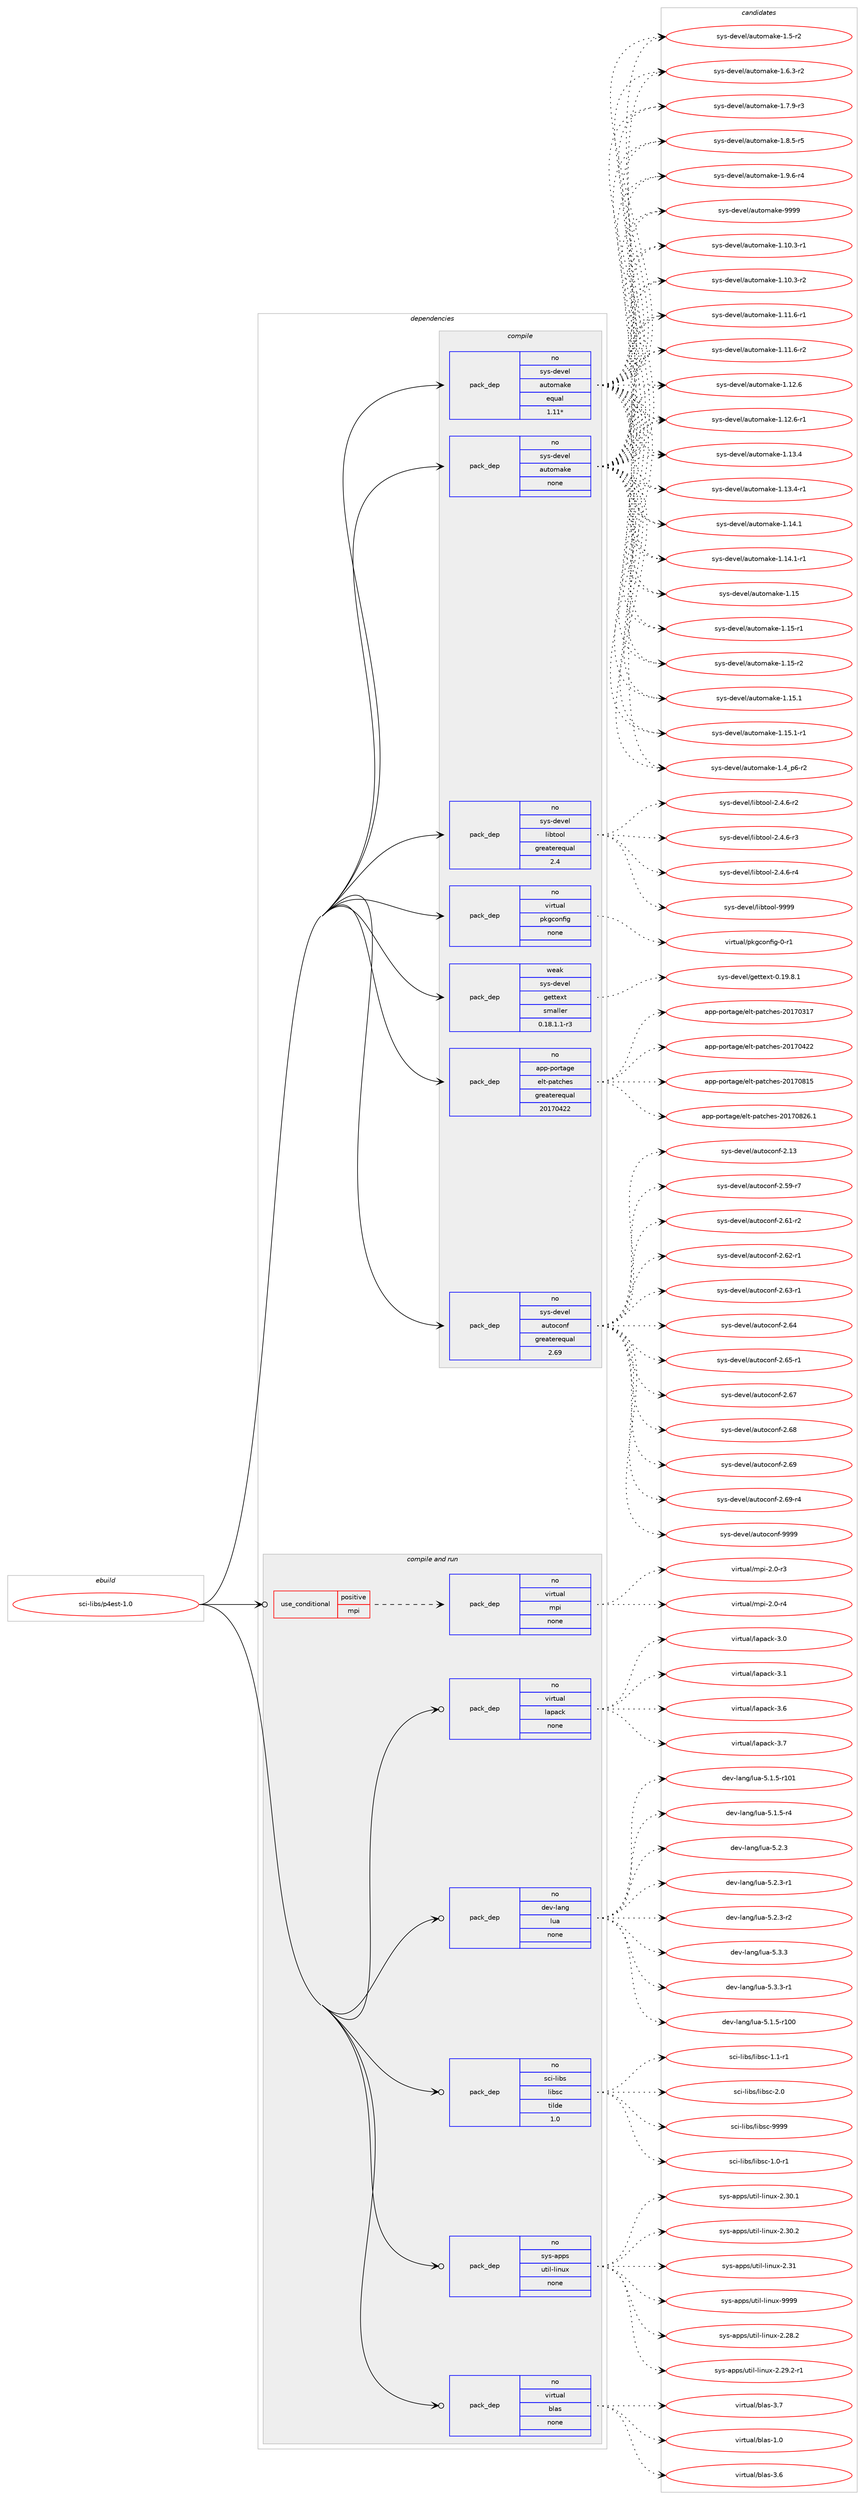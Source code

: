 digraph prolog {

# *************
# Graph options
# *************

newrank=true;
concentrate=true;
compound=true;
graph [rankdir=LR,fontname=Helvetica,fontsize=10,ranksep=1.5];#, ranksep=2.5, nodesep=0.2];
edge  [arrowhead=vee];
node  [fontname=Helvetica,fontsize=10];

# **********
# The ebuild
# **********

subgraph cluster_leftcol {
color=gray;
rank=same;
label=<<i>ebuild</i>>;
id [label="sci-libs/p4est-1.0", color=red, width=4, href="../sci-libs/p4est-1.0.svg"];
}

# ****************
# The dependencies
# ****************

subgraph cluster_midcol {
color=gray;
label=<<i>dependencies</i>>;
subgraph cluster_compile {
fillcolor="#eeeeee";
style=filled;
label=<<i>compile</i>>;
subgraph pack334248 {
dependency453054 [label=<<TABLE BORDER="0" CELLBORDER="1" CELLSPACING="0" CELLPADDING="4" WIDTH="220"><TR><TD ROWSPAN="6" CELLPADDING="30">pack_dep</TD></TR><TR><TD WIDTH="110">no</TD></TR><TR><TD>app-portage</TD></TR><TR><TD>elt-patches</TD></TR><TR><TD>greaterequal</TD></TR><TR><TD>20170422</TD></TR></TABLE>>, shape=none, color=blue];
}
id:e -> dependency453054:w [weight=20,style="solid",arrowhead="vee"];
subgraph pack334249 {
dependency453055 [label=<<TABLE BORDER="0" CELLBORDER="1" CELLSPACING="0" CELLPADDING="4" WIDTH="220"><TR><TD ROWSPAN="6" CELLPADDING="30">pack_dep</TD></TR><TR><TD WIDTH="110">no</TD></TR><TR><TD>sys-devel</TD></TR><TR><TD>autoconf</TD></TR><TR><TD>greaterequal</TD></TR><TR><TD>2.69</TD></TR></TABLE>>, shape=none, color=blue];
}
id:e -> dependency453055:w [weight=20,style="solid",arrowhead="vee"];
subgraph pack334250 {
dependency453056 [label=<<TABLE BORDER="0" CELLBORDER="1" CELLSPACING="0" CELLPADDING="4" WIDTH="220"><TR><TD ROWSPAN="6" CELLPADDING="30">pack_dep</TD></TR><TR><TD WIDTH="110">no</TD></TR><TR><TD>sys-devel</TD></TR><TR><TD>automake</TD></TR><TR><TD>equal</TD></TR><TR><TD>1.11*</TD></TR></TABLE>>, shape=none, color=blue];
}
id:e -> dependency453056:w [weight=20,style="solid",arrowhead="vee"];
subgraph pack334251 {
dependency453057 [label=<<TABLE BORDER="0" CELLBORDER="1" CELLSPACING="0" CELLPADDING="4" WIDTH="220"><TR><TD ROWSPAN="6" CELLPADDING="30">pack_dep</TD></TR><TR><TD WIDTH="110">no</TD></TR><TR><TD>sys-devel</TD></TR><TR><TD>automake</TD></TR><TR><TD>none</TD></TR><TR><TD></TD></TR></TABLE>>, shape=none, color=blue];
}
id:e -> dependency453057:w [weight=20,style="solid",arrowhead="vee"];
subgraph pack334252 {
dependency453058 [label=<<TABLE BORDER="0" CELLBORDER="1" CELLSPACING="0" CELLPADDING="4" WIDTH="220"><TR><TD ROWSPAN="6" CELLPADDING="30">pack_dep</TD></TR><TR><TD WIDTH="110">no</TD></TR><TR><TD>sys-devel</TD></TR><TR><TD>libtool</TD></TR><TR><TD>greaterequal</TD></TR><TR><TD>2.4</TD></TR></TABLE>>, shape=none, color=blue];
}
id:e -> dependency453058:w [weight=20,style="solid",arrowhead="vee"];
subgraph pack334253 {
dependency453059 [label=<<TABLE BORDER="0" CELLBORDER="1" CELLSPACING="0" CELLPADDING="4" WIDTH="220"><TR><TD ROWSPAN="6" CELLPADDING="30">pack_dep</TD></TR><TR><TD WIDTH="110">no</TD></TR><TR><TD>virtual</TD></TR><TR><TD>pkgconfig</TD></TR><TR><TD>none</TD></TR><TR><TD></TD></TR></TABLE>>, shape=none, color=blue];
}
id:e -> dependency453059:w [weight=20,style="solid",arrowhead="vee"];
subgraph pack334254 {
dependency453060 [label=<<TABLE BORDER="0" CELLBORDER="1" CELLSPACING="0" CELLPADDING="4" WIDTH="220"><TR><TD ROWSPAN="6" CELLPADDING="30">pack_dep</TD></TR><TR><TD WIDTH="110">weak</TD></TR><TR><TD>sys-devel</TD></TR><TR><TD>gettext</TD></TR><TR><TD>smaller</TD></TR><TR><TD>0.18.1.1-r3</TD></TR></TABLE>>, shape=none, color=blue];
}
id:e -> dependency453060:w [weight=20,style="solid",arrowhead="vee"];
}
subgraph cluster_compileandrun {
fillcolor="#eeeeee";
style=filled;
label=<<i>compile and run</i>>;
subgraph cond110885 {
dependency453061 [label=<<TABLE BORDER="0" CELLBORDER="1" CELLSPACING="0" CELLPADDING="4"><TR><TD ROWSPAN="3" CELLPADDING="10">use_conditional</TD></TR><TR><TD>positive</TD></TR><TR><TD>mpi</TD></TR></TABLE>>, shape=none, color=red];
subgraph pack334255 {
dependency453062 [label=<<TABLE BORDER="0" CELLBORDER="1" CELLSPACING="0" CELLPADDING="4" WIDTH="220"><TR><TD ROWSPAN="6" CELLPADDING="30">pack_dep</TD></TR><TR><TD WIDTH="110">no</TD></TR><TR><TD>virtual</TD></TR><TR><TD>mpi</TD></TR><TR><TD>none</TD></TR><TR><TD></TD></TR></TABLE>>, shape=none, color=blue];
}
dependency453061:e -> dependency453062:w [weight=20,style="dashed",arrowhead="vee"];
}
id:e -> dependency453061:w [weight=20,style="solid",arrowhead="odotvee"];
subgraph pack334256 {
dependency453063 [label=<<TABLE BORDER="0" CELLBORDER="1" CELLSPACING="0" CELLPADDING="4" WIDTH="220"><TR><TD ROWSPAN="6" CELLPADDING="30">pack_dep</TD></TR><TR><TD WIDTH="110">no</TD></TR><TR><TD>dev-lang</TD></TR><TR><TD>lua</TD></TR><TR><TD>none</TD></TR><TR><TD></TD></TR></TABLE>>, shape=none, color=blue];
}
id:e -> dependency453063:w [weight=20,style="solid",arrowhead="odotvee"];
subgraph pack334257 {
dependency453064 [label=<<TABLE BORDER="0" CELLBORDER="1" CELLSPACING="0" CELLPADDING="4" WIDTH="220"><TR><TD ROWSPAN="6" CELLPADDING="30">pack_dep</TD></TR><TR><TD WIDTH="110">no</TD></TR><TR><TD>sci-libs</TD></TR><TR><TD>libsc</TD></TR><TR><TD>tilde</TD></TR><TR><TD>1.0</TD></TR></TABLE>>, shape=none, color=blue];
}
id:e -> dependency453064:w [weight=20,style="solid",arrowhead="odotvee"];
subgraph pack334258 {
dependency453065 [label=<<TABLE BORDER="0" CELLBORDER="1" CELLSPACING="0" CELLPADDING="4" WIDTH="220"><TR><TD ROWSPAN="6" CELLPADDING="30">pack_dep</TD></TR><TR><TD WIDTH="110">no</TD></TR><TR><TD>sys-apps</TD></TR><TR><TD>util-linux</TD></TR><TR><TD>none</TD></TR><TR><TD></TD></TR></TABLE>>, shape=none, color=blue];
}
id:e -> dependency453065:w [weight=20,style="solid",arrowhead="odotvee"];
subgraph pack334259 {
dependency453066 [label=<<TABLE BORDER="0" CELLBORDER="1" CELLSPACING="0" CELLPADDING="4" WIDTH="220"><TR><TD ROWSPAN="6" CELLPADDING="30">pack_dep</TD></TR><TR><TD WIDTH="110">no</TD></TR><TR><TD>virtual</TD></TR><TR><TD>blas</TD></TR><TR><TD>none</TD></TR><TR><TD></TD></TR></TABLE>>, shape=none, color=blue];
}
id:e -> dependency453066:w [weight=20,style="solid",arrowhead="odotvee"];
subgraph pack334260 {
dependency453067 [label=<<TABLE BORDER="0" CELLBORDER="1" CELLSPACING="0" CELLPADDING="4" WIDTH="220"><TR><TD ROWSPAN="6" CELLPADDING="30">pack_dep</TD></TR><TR><TD WIDTH="110">no</TD></TR><TR><TD>virtual</TD></TR><TR><TD>lapack</TD></TR><TR><TD>none</TD></TR><TR><TD></TD></TR></TABLE>>, shape=none, color=blue];
}
id:e -> dependency453067:w [weight=20,style="solid",arrowhead="odotvee"];
}
subgraph cluster_run {
fillcolor="#eeeeee";
style=filled;
label=<<i>run</i>>;
}
}

# **************
# The candidates
# **************

subgraph cluster_choices {
rank=same;
color=gray;
label=<<i>candidates</i>>;

subgraph choice334248 {
color=black;
nodesep=1;
choice97112112451121111141169710310147101108116451129711699104101115455048495548514955 [label="app-portage/elt-patches-20170317", color=red, width=4,href="../app-portage/elt-patches-20170317.svg"];
choice97112112451121111141169710310147101108116451129711699104101115455048495548525050 [label="app-portage/elt-patches-20170422", color=red, width=4,href="../app-portage/elt-patches-20170422.svg"];
choice97112112451121111141169710310147101108116451129711699104101115455048495548564953 [label="app-portage/elt-patches-20170815", color=red, width=4,href="../app-portage/elt-patches-20170815.svg"];
choice971121124511211111411697103101471011081164511297116991041011154550484955485650544649 [label="app-portage/elt-patches-20170826.1", color=red, width=4,href="../app-portage/elt-patches-20170826.1.svg"];
dependency453054:e -> choice97112112451121111141169710310147101108116451129711699104101115455048495548514955:w [style=dotted,weight="100"];
dependency453054:e -> choice97112112451121111141169710310147101108116451129711699104101115455048495548525050:w [style=dotted,weight="100"];
dependency453054:e -> choice97112112451121111141169710310147101108116451129711699104101115455048495548564953:w [style=dotted,weight="100"];
dependency453054:e -> choice971121124511211111411697103101471011081164511297116991041011154550484955485650544649:w [style=dotted,weight="100"];
}
subgraph choice334249 {
color=black;
nodesep=1;
choice115121115451001011181011084797117116111991111101024550464951 [label="sys-devel/autoconf-2.13", color=red, width=4,href="../sys-devel/autoconf-2.13.svg"];
choice1151211154510010111810110847971171161119911111010245504653574511455 [label="sys-devel/autoconf-2.59-r7", color=red, width=4,href="../sys-devel/autoconf-2.59-r7.svg"];
choice1151211154510010111810110847971171161119911111010245504654494511450 [label="sys-devel/autoconf-2.61-r2", color=red, width=4,href="../sys-devel/autoconf-2.61-r2.svg"];
choice1151211154510010111810110847971171161119911111010245504654504511449 [label="sys-devel/autoconf-2.62-r1", color=red, width=4,href="../sys-devel/autoconf-2.62-r1.svg"];
choice1151211154510010111810110847971171161119911111010245504654514511449 [label="sys-devel/autoconf-2.63-r1", color=red, width=4,href="../sys-devel/autoconf-2.63-r1.svg"];
choice115121115451001011181011084797117116111991111101024550465452 [label="sys-devel/autoconf-2.64", color=red, width=4,href="../sys-devel/autoconf-2.64.svg"];
choice1151211154510010111810110847971171161119911111010245504654534511449 [label="sys-devel/autoconf-2.65-r1", color=red, width=4,href="../sys-devel/autoconf-2.65-r1.svg"];
choice115121115451001011181011084797117116111991111101024550465455 [label="sys-devel/autoconf-2.67", color=red, width=4,href="../sys-devel/autoconf-2.67.svg"];
choice115121115451001011181011084797117116111991111101024550465456 [label="sys-devel/autoconf-2.68", color=red, width=4,href="../sys-devel/autoconf-2.68.svg"];
choice115121115451001011181011084797117116111991111101024550465457 [label="sys-devel/autoconf-2.69", color=red, width=4,href="../sys-devel/autoconf-2.69.svg"];
choice1151211154510010111810110847971171161119911111010245504654574511452 [label="sys-devel/autoconf-2.69-r4", color=red, width=4,href="../sys-devel/autoconf-2.69-r4.svg"];
choice115121115451001011181011084797117116111991111101024557575757 [label="sys-devel/autoconf-9999", color=red, width=4,href="../sys-devel/autoconf-9999.svg"];
dependency453055:e -> choice115121115451001011181011084797117116111991111101024550464951:w [style=dotted,weight="100"];
dependency453055:e -> choice1151211154510010111810110847971171161119911111010245504653574511455:w [style=dotted,weight="100"];
dependency453055:e -> choice1151211154510010111810110847971171161119911111010245504654494511450:w [style=dotted,weight="100"];
dependency453055:e -> choice1151211154510010111810110847971171161119911111010245504654504511449:w [style=dotted,weight="100"];
dependency453055:e -> choice1151211154510010111810110847971171161119911111010245504654514511449:w [style=dotted,weight="100"];
dependency453055:e -> choice115121115451001011181011084797117116111991111101024550465452:w [style=dotted,weight="100"];
dependency453055:e -> choice1151211154510010111810110847971171161119911111010245504654534511449:w [style=dotted,weight="100"];
dependency453055:e -> choice115121115451001011181011084797117116111991111101024550465455:w [style=dotted,weight="100"];
dependency453055:e -> choice115121115451001011181011084797117116111991111101024550465456:w [style=dotted,weight="100"];
dependency453055:e -> choice115121115451001011181011084797117116111991111101024550465457:w [style=dotted,weight="100"];
dependency453055:e -> choice1151211154510010111810110847971171161119911111010245504654574511452:w [style=dotted,weight="100"];
dependency453055:e -> choice115121115451001011181011084797117116111991111101024557575757:w [style=dotted,weight="100"];
}
subgraph choice334250 {
color=black;
nodesep=1;
choice11512111545100101118101108479711711611110997107101454946494846514511449 [label="sys-devel/automake-1.10.3-r1", color=red, width=4,href="../sys-devel/automake-1.10.3-r1.svg"];
choice11512111545100101118101108479711711611110997107101454946494846514511450 [label="sys-devel/automake-1.10.3-r2", color=red, width=4,href="../sys-devel/automake-1.10.3-r2.svg"];
choice11512111545100101118101108479711711611110997107101454946494946544511449 [label="sys-devel/automake-1.11.6-r1", color=red, width=4,href="../sys-devel/automake-1.11.6-r1.svg"];
choice11512111545100101118101108479711711611110997107101454946494946544511450 [label="sys-devel/automake-1.11.6-r2", color=red, width=4,href="../sys-devel/automake-1.11.6-r2.svg"];
choice1151211154510010111810110847971171161111099710710145494649504654 [label="sys-devel/automake-1.12.6", color=red, width=4,href="../sys-devel/automake-1.12.6.svg"];
choice11512111545100101118101108479711711611110997107101454946495046544511449 [label="sys-devel/automake-1.12.6-r1", color=red, width=4,href="../sys-devel/automake-1.12.6-r1.svg"];
choice1151211154510010111810110847971171161111099710710145494649514652 [label="sys-devel/automake-1.13.4", color=red, width=4,href="../sys-devel/automake-1.13.4.svg"];
choice11512111545100101118101108479711711611110997107101454946495146524511449 [label="sys-devel/automake-1.13.4-r1", color=red, width=4,href="../sys-devel/automake-1.13.4-r1.svg"];
choice1151211154510010111810110847971171161111099710710145494649524649 [label="sys-devel/automake-1.14.1", color=red, width=4,href="../sys-devel/automake-1.14.1.svg"];
choice11512111545100101118101108479711711611110997107101454946495246494511449 [label="sys-devel/automake-1.14.1-r1", color=red, width=4,href="../sys-devel/automake-1.14.1-r1.svg"];
choice115121115451001011181011084797117116111109971071014549464953 [label="sys-devel/automake-1.15", color=red, width=4,href="../sys-devel/automake-1.15.svg"];
choice1151211154510010111810110847971171161111099710710145494649534511449 [label="sys-devel/automake-1.15-r1", color=red, width=4,href="../sys-devel/automake-1.15-r1.svg"];
choice1151211154510010111810110847971171161111099710710145494649534511450 [label="sys-devel/automake-1.15-r2", color=red, width=4,href="../sys-devel/automake-1.15-r2.svg"];
choice1151211154510010111810110847971171161111099710710145494649534649 [label="sys-devel/automake-1.15.1", color=red, width=4,href="../sys-devel/automake-1.15.1.svg"];
choice11512111545100101118101108479711711611110997107101454946495346494511449 [label="sys-devel/automake-1.15.1-r1", color=red, width=4,href="../sys-devel/automake-1.15.1-r1.svg"];
choice115121115451001011181011084797117116111109971071014549465295112544511450 [label="sys-devel/automake-1.4_p6-r2", color=red, width=4,href="../sys-devel/automake-1.4_p6-r2.svg"];
choice11512111545100101118101108479711711611110997107101454946534511450 [label="sys-devel/automake-1.5-r2", color=red, width=4,href="../sys-devel/automake-1.5-r2.svg"];
choice115121115451001011181011084797117116111109971071014549465446514511450 [label="sys-devel/automake-1.6.3-r2", color=red, width=4,href="../sys-devel/automake-1.6.3-r2.svg"];
choice115121115451001011181011084797117116111109971071014549465546574511451 [label="sys-devel/automake-1.7.9-r3", color=red, width=4,href="../sys-devel/automake-1.7.9-r3.svg"];
choice115121115451001011181011084797117116111109971071014549465646534511453 [label="sys-devel/automake-1.8.5-r5", color=red, width=4,href="../sys-devel/automake-1.8.5-r5.svg"];
choice115121115451001011181011084797117116111109971071014549465746544511452 [label="sys-devel/automake-1.9.6-r4", color=red, width=4,href="../sys-devel/automake-1.9.6-r4.svg"];
choice115121115451001011181011084797117116111109971071014557575757 [label="sys-devel/automake-9999", color=red, width=4,href="../sys-devel/automake-9999.svg"];
dependency453056:e -> choice11512111545100101118101108479711711611110997107101454946494846514511449:w [style=dotted,weight="100"];
dependency453056:e -> choice11512111545100101118101108479711711611110997107101454946494846514511450:w [style=dotted,weight="100"];
dependency453056:e -> choice11512111545100101118101108479711711611110997107101454946494946544511449:w [style=dotted,weight="100"];
dependency453056:e -> choice11512111545100101118101108479711711611110997107101454946494946544511450:w [style=dotted,weight="100"];
dependency453056:e -> choice1151211154510010111810110847971171161111099710710145494649504654:w [style=dotted,weight="100"];
dependency453056:e -> choice11512111545100101118101108479711711611110997107101454946495046544511449:w [style=dotted,weight="100"];
dependency453056:e -> choice1151211154510010111810110847971171161111099710710145494649514652:w [style=dotted,weight="100"];
dependency453056:e -> choice11512111545100101118101108479711711611110997107101454946495146524511449:w [style=dotted,weight="100"];
dependency453056:e -> choice1151211154510010111810110847971171161111099710710145494649524649:w [style=dotted,weight="100"];
dependency453056:e -> choice11512111545100101118101108479711711611110997107101454946495246494511449:w [style=dotted,weight="100"];
dependency453056:e -> choice115121115451001011181011084797117116111109971071014549464953:w [style=dotted,weight="100"];
dependency453056:e -> choice1151211154510010111810110847971171161111099710710145494649534511449:w [style=dotted,weight="100"];
dependency453056:e -> choice1151211154510010111810110847971171161111099710710145494649534511450:w [style=dotted,weight="100"];
dependency453056:e -> choice1151211154510010111810110847971171161111099710710145494649534649:w [style=dotted,weight="100"];
dependency453056:e -> choice11512111545100101118101108479711711611110997107101454946495346494511449:w [style=dotted,weight="100"];
dependency453056:e -> choice115121115451001011181011084797117116111109971071014549465295112544511450:w [style=dotted,weight="100"];
dependency453056:e -> choice11512111545100101118101108479711711611110997107101454946534511450:w [style=dotted,weight="100"];
dependency453056:e -> choice115121115451001011181011084797117116111109971071014549465446514511450:w [style=dotted,weight="100"];
dependency453056:e -> choice115121115451001011181011084797117116111109971071014549465546574511451:w [style=dotted,weight="100"];
dependency453056:e -> choice115121115451001011181011084797117116111109971071014549465646534511453:w [style=dotted,weight="100"];
dependency453056:e -> choice115121115451001011181011084797117116111109971071014549465746544511452:w [style=dotted,weight="100"];
dependency453056:e -> choice115121115451001011181011084797117116111109971071014557575757:w [style=dotted,weight="100"];
}
subgraph choice334251 {
color=black;
nodesep=1;
choice11512111545100101118101108479711711611110997107101454946494846514511449 [label="sys-devel/automake-1.10.3-r1", color=red, width=4,href="../sys-devel/automake-1.10.3-r1.svg"];
choice11512111545100101118101108479711711611110997107101454946494846514511450 [label="sys-devel/automake-1.10.3-r2", color=red, width=4,href="../sys-devel/automake-1.10.3-r2.svg"];
choice11512111545100101118101108479711711611110997107101454946494946544511449 [label="sys-devel/automake-1.11.6-r1", color=red, width=4,href="../sys-devel/automake-1.11.6-r1.svg"];
choice11512111545100101118101108479711711611110997107101454946494946544511450 [label="sys-devel/automake-1.11.6-r2", color=red, width=4,href="../sys-devel/automake-1.11.6-r2.svg"];
choice1151211154510010111810110847971171161111099710710145494649504654 [label="sys-devel/automake-1.12.6", color=red, width=4,href="../sys-devel/automake-1.12.6.svg"];
choice11512111545100101118101108479711711611110997107101454946495046544511449 [label="sys-devel/automake-1.12.6-r1", color=red, width=4,href="../sys-devel/automake-1.12.6-r1.svg"];
choice1151211154510010111810110847971171161111099710710145494649514652 [label="sys-devel/automake-1.13.4", color=red, width=4,href="../sys-devel/automake-1.13.4.svg"];
choice11512111545100101118101108479711711611110997107101454946495146524511449 [label="sys-devel/automake-1.13.4-r1", color=red, width=4,href="../sys-devel/automake-1.13.4-r1.svg"];
choice1151211154510010111810110847971171161111099710710145494649524649 [label="sys-devel/automake-1.14.1", color=red, width=4,href="../sys-devel/automake-1.14.1.svg"];
choice11512111545100101118101108479711711611110997107101454946495246494511449 [label="sys-devel/automake-1.14.1-r1", color=red, width=4,href="../sys-devel/automake-1.14.1-r1.svg"];
choice115121115451001011181011084797117116111109971071014549464953 [label="sys-devel/automake-1.15", color=red, width=4,href="../sys-devel/automake-1.15.svg"];
choice1151211154510010111810110847971171161111099710710145494649534511449 [label="sys-devel/automake-1.15-r1", color=red, width=4,href="../sys-devel/automake-1.15-r1.svg"];
choice1151211154510010111810110847971171161111099710710145494649534511450 [label="sys-devel/automake-1.15-r2", color=red, width=4,href="../sys-devel/automake-1.15-r2.svg"];
choice1151211154510010111810110847971171161111099710710145494649534649 [label="sys-devel/automake-1.15.1", color=red, width=4,href="../sys-devel/automake-1.15.1.svg"];
choice11512111545100101118101108479711711611110997107101454946495346494511449 [label="sys-devel/automake-1.15.1-r1", color=red, width=4,href="../sys-devel/automake-1.15.1-r1.svg"];
choice115121115451001011181011084797117116111109971071014549465295112544511450 [label="sys-devel/automake-1.4_p6-r2", color=red, width=4,href="../sys-devel/automake-1.4_p6-r2.svg"];
choice11512111545100101118101108479711711611110997107101454946534511450 [label="sys-devel/automake-1.5-r2", color=red, width=4,href="../sys-devel/automake-1.5-r2.svg"];
choice115121115451001011181011084797117116111109971071014549465446514511450 [label="sys-devel/automake-1.6.3-r2", color=red, width=4,href="../sys-devel/automake-1.6.3-r2.svg"];
choice115121115451001011181011084797117116111109971071014549465546574511451 [label="sys-devel/automake-1.7.9-r3", color=red, width=4,href="../sys-devel/automake-1.7.9-r3.svg"];
choice115121115451001011181011084797117116111109971071014549465646534511453 [label="sys-devel/automake-1.8.5-r5", color=red, width=4,href="../sys-devel/automake-1.8.5-r5.svg"];
choice115121115451001011181011084797117116111109971071014549465746544511452 [label="sys-devel/automake-1.9.6-r4", color=red, width=4,href="../sys-devel/automake-1.9.6-r4.svg"];
choice115121115451001011181011084797117116111109971071014557575757 [label="sys-devel/automake-9999", color=red, width=4,href="../sys-devel/automake-9999.svg"];
dependency453057:e -> choice11512111545100101118101108479711711611110997107101454946494846514511449:w [style=dotted,weight="100"];
dependency453057:e -> choice11512111545100101118101108479711711611110997107101454946494846514511450:w [style=dotted,weight="100"];
dependency453057:e -> choice11512111545100101118101108479711711611110997107101454946494946544511449:w [style=dotted,weight="100"];
dependency453057:e -> choice11512111545100101118101108479711711611110997107101454946494946544511450:w [style=dotted,weight="100"];
dependency453057:e -> choice1151211154510010111810110847971171161111099710710145494649504654:w [style=dotted,weight="100"];
dependency453057:e -> choice11512111545100101118101108479711711611110997107101454946495046544511449:w [style=dotted,weight="100"];
dependency453057:e -> choice1151211154510010111810110847971171161111099710710145494649514652:w [style=dotted,weight="100"];
dependency453057:e -> choice11512111545100101118101108479711711611110997107101454946495146524511449:w [style=dotted,weight="100"];
dependency453057:e -> choice1151211154510010111810110847971171161111099710710145494649524649:w [style=dotted,weight="100"];
dependency453057:e -> choice11512111545100101118101108479711711611110997107101454946495246494511449:w [style=dotted,weight="100"];
dependency453057:e -> choice115121115451001011181011084797117116111109971071014549464953:w [style=dotted,weight="100"];
dependency453057:e -> choice1151211154510010111810110847971171161111099710710145494649534511449:w [style=dotted,weight="100"];
dependency453057:e -> choice1151211154510010111810110847971171161111099710710145494649534511450:w [style=dotted,weight="100"];
dependency453057:e -> choice1151211154510010111810110847971171161111099710710145494649534649:w [style=dotted,weight="100"];
dependency453057:e -> choice11512111545100101118101108479711711611110997107101454946495346494511449:w [style=dotted,weight="100"];
dependency453057:e -> choice115121115451001011181011084797117116111109971071014549465295112544511450:w [style=dotted,weight="100"];
dependency453057:e -> choice11512111545100101118101108479711711611110997107101454946534511450:w [style=dotted,weight="100"];
dependency453057:e -> choice115121115451001011181011084797117116111109971071014549465446514511450:w [style=dotted,weight="100"];
dependency453057:e -> choice115121115451001011181011084797117116111109971071014549465546574511451:w [style=dotted,weight="100"];
dependency453057:e -> choice115121115451001011181011084797117116111109971071014549465646534511453:w [style=dotted,weight="100"];
dependency453057:e -> choice115121115451001011181011084797117116111109971071014549465746544511452:w [style=dotted,weight="100"];
dependency453057:e -> choice115121115451001011181011084797117116111109971071014557575757:w [style=dotted,weight="100"];
}
subgraph choice334252 {
color=black;
nodesep=1;
choice1151211154510010111810110847108105981161111111084550465246544511450 [label="sys-devel/libtool-2.4.6-r2", color=red, width=4,href="../sys-devel/libtool-2.4.6-r2.svg"];
choice1151211154510010111810110847108105981161111111084550465246544511451 [label="sys-devel/libtool-2.4.6-r3", color=red, width=4,href="../sys-devel/libtool-2.4.6-r3.svg"];
choice1151211154510010111810110847108105981161111111084550465246544511452 [label="sys-devel/libtool-2.4.6-r4", color=red, width=4,href="../sys-devel/libtool-2.4.6-r4.svg"];
choice1151211154510010111810110847108105981161111111084557575757 [label="sys-devel/libtool-9999", color=red, width=4,href="../sys-devel/libtool-9999.svg"];
dependency453058:e -> choice1151211154510010111810110847108105981161111111084550465246544511450:w [style=dotted,weight="100"];
dependency453058:e -> choice1151211154510010111810110847108105981161111111084550465246544511451:w [style=dotted,weight="100"];
dependency453058:e -> choice1151211154510010111810110847108105981161111111084550465246544511452:w [style=dotted,weight="100"];
dependency453058:e -> choice1151211154510010111810110847108105981161111111084557575757:w [style=dotted,weight="100"];
}
subgraph choice334253 {
color=black;
nodesep=1;
choice11810511411611797108471121071039911111010210510345484511449 [label="virtual/pkgconfig-0-r1", color=red, width=4,href="../virtual/pkgconfig-0-r1.svg"];
dependency453059:e -> choice11810511411611797108471121071039911111010210510345484511449:w [style=dotted,weight="100"];
}
subgraph choice334254 {
color=black;
nodesep=1;
choice1151211154510010111810110847103101116116101120116454846495746564649 [label="sys-devel/gettext-0.19.8.1", color=red, width=4,href="../sys-devel/gettext-0.19.8.1.svg"];
dependency453060:e -> choice1151211154510010111810110847103101116116101120116454846495746564649:w [style=dotted,weight="100"];
}
subgraph choice334255 {
color=black;
nodesep=1;
choice1181051141161179710847109112105455046484511451 [label="virtual/mpi-2.0-r3", color=red, width=4,href="../virtual/mpi-2.0-r3.svg"];
choice1181051141161179710847109112105455046484511452 [label="virtual/mpi-2.0-r4", color=red, width=4,href="../virtual/mpi-2.0-r4.svg"];
dependency453062:e -> choice1181051141161179710847109112105455046484511451:w [style=dotted,weight="100"];
dependency453062:e -> choice1181051141161179710847109112105455046484511452:w [style=dotted,weight="100"];
}
subgraph choice334256 {
color=black;
nodesep=1;
choice1001011184510897110103471081179745534649465345114494848 [label="dev-lang/lua-5.1.5-r100", color=red, width=4,href="../dev-lang/lua-5.1.5-r100.svg"];
choice1001011184510897110103471081179745534649465345114494849 [label="dev-lang/lua-5.1.5-r101", color=red, width=4,href="../dev-lang/lua-5.1.5-r101.svg"];
choice100101118451089711010347108117974553464946534511452 [label="dev-lang/lua-5.1.5-r4", color=red, width=4,href="../dev-lang/lua-5.1.5-r4.svg"];
choice10010111845108971101034710811797455346504651 [label="dev-lang/lua-5.2.3", color=red, width=4,href="../dev-lang/lua-5.2.3.svg"];
choice100101118451089711010347108117974553465046514511449 [label="dev-lang/lua-5.2.3-r1", color=red, width=4,href="../dev-lang/lua-5.2.3-r1.svg"];
choice100101118451089711010347108117974553465046514511450 [label="dev-lang/lua-5.2.3-r2", color=red, width=4,href="../dev-lang/lua-5.2.3-r2.svg"];
choice10010111845108971101034710811797455346514651 [label="dev-lang/lua-5.3.3", color=red, width=4,href="../dev-lang/lua-5.3.3.svg"];
choice100101118451089711010347108117974553465146514511449 [label="dev-lang/lua-5.3.3-r1", color=red, width=4,href="../dev-lang/lua-5.3.3-r1.svg"];
dependency453063:e -> choice1001011184510897110103471081179745534649465345114494848:w [style=dotted,weight="100"];
dependency453063:e -> choice1001011184510897110103471081179745534649465345114494849:w [style=dotted,weight="100"];
dependency453063:e -> choice100101118451089711010347108117974553464946534511452:w [style=dotted,weight="100"];
dependency453063:e -> choice10010111845108971101034710811797455346504651:w [style=dotted,weight="100"];
dependency453063:e -> choice100101118451089711010347108117974553465046514511449:w [style=dotted,weight="100"];
dependency453063:e -> choice100101118451089711010347108117974553465046514511450:w [style=dotted,weight="100"];
dependency453063:e -> choice10010111845108971101034710811797455346514651:w [style=dotted,weight="100"];
dependency453063:e -> choice100101118451089711010347108117974553465146514511449:w [style=dotted,weight="100"];
}
subgraph choice334257 {
color=black;
nodesep=1;
choice115991054510810598115471081059811599454946484511449 [label="sci-libs/libsc-1.0-r1", color=red, width=4,href="../sci-libs/libsc-1.0-r1.svg"];
choice115991054510810598115471081059811599454946494511449 [label="sci-libs/libsc-1.1-r1", color=red, width=4,href="../sci-libs/libsc-1.1-r1.svg"];
choice11599105451081059811547108105981159945504648 [label="sci-libs/libsc-2.0", color=red, width=4,href="../sci-libs/libsc-2.0.svg"];
choice1159910545108105981154710810598115994557575757 [label="sci-libs/libsc-9999", color=red, width=4,href="../sci-libs/libsc-9999.svg"];
dependency453064:e -> choice115991054510810598115471081059811599454946484511449:w [style=dotted,weight="100"];
dependency453064:e -> choice115991054510810598115471081059811599454946494511449:w [style=dotted,weight="100"];
dependency453064:e -> choice11599105451081059811547108105981159945504648:w [style=dotted,weight="100"];
dependency453064:e -> choice1159910545108105981154710810598115994557575757:w [style=dotted,weight="100"];
}
subgraph choice334258 {
color=black;
nodesep=1;
choice1151211154597112112115471171161051084510810511011712045504650564650 [label="sys-apps/util-linux-2.28.2", color=red, width=4,href="../sys-apps/util-linux-2.28.2.svg"];
choice11512111545971121121154711711610510845108105110117120455046505746504511449 [label="sys-apps/util-linux-2.29.2-r1", color=red, width=4,href="../sys-apps/util-linux-2.29.2-r1.svg"];
choice1151211154597112112115471171161051084510810511011712045504651484649 [label="sys-apps/util-linux-2.30.1", color=red, width=4,href="../sys-apps/util-linux-2.30.1.svg"];
choice1151211154597112112115471171161051084510810511011712045504651484650 [label="sys-apps/util-linux-2.30.2", color=red, width=4,href="../sys-apps/util-linux-2.30.2.svg"];
choice115121115459711211211547117116105108451081051101171204550465149 [label="sys-apps/util-linux-2.31", color=red, width=4,href="../sys-apps/util-linux-2.31.svg"];
choice115121115459711211211547117116105108451081051101171204557575757 [label="sys-apps/util-linux-9999", color=red, width=4,href="../sys-apps/util-linux-9999.svg"];
dependency453065:e -> choice1151211154597112112115471171161051084510810511011712045504650564650:w [style=dotted,weight="100"];
dependency453065:e -> choice11512111545971121121154711711610510845108105110117120455046505746504511449:w [style=dotted,weight="100"];
dependency453065:e -> choice1151211154597112112115471171161051084510810511011712045504651484649:w [style=dotted,weight="100"];
dependency453065:e -> choice1151211154597112112115471171161051084510810511011712045504651484650:w [style=dotted,weight="100"];
dependency453065:e -> choice115121115459711211211547117116105108451081051101171204550465149:w [style=dotted,weight="100"];
dependency453065:e -> choice115121115459711211211547117116105108451081051101171204557575757:w [style=dotted,weight="100"];
}
subgraph choice334259 {
color=black;
nodesep=1;
choice1181051141161179710847981089711545494648 [label="virtual/blas-1.0", color=red, width=4,href="../virtual/blas-1.0.svg"];
choice1181051141161179710847981089711545514654 [label="virtual/blas-3.6", color=red, width=4,href="../virtual/blas-3.6.svg"];
choice1181051141161179710847981089711545514655 [label="virtual/blas-3.7", color=red, width=4,href="../virtual/blas-3.7.svg"];
dependency453066:e -> choice1181051141161179710847981089711545494648:w [style=dotted,weight="100"];
dependency453066:e -> choice1181051141161179710847981089711545514654:w [style=dotted,weight="100"];
dependency453066:e -> choice1181051141161179710847981089711545514655:w [style=dotted,weight="100"];
}
subgraph choice334260 {
color=black;
nodesep=1;
choice118105114116117971084710897112979910745514648 [label="virtual/lapack-3.0", color=red, width=4,href="../virtual/lapack-3.0.svg"];
choice118105114116117971084710897112979910745514649 [label="virtual/lapack-3.1", color=red, width=4,href="../virtual/lapack-3.1.svg"];
choice118105114116117971084710897112979910745514654 [label="virtual/lapack-3.6", color=red, width=4,href="../virtual/lapack-3.6.svg"];
choice118105114116117971084710897112979910745514655 [label="virtual/lapack-3.7", color=red, width=4,href="../virtual/lapack-3.7.svg"];
dependency453067:e -> choice118105114116117971084710897112979910745514648:w [style=dotted,weight="100"];
dependency453067:e -> choice118105114116117971084710897112979910745514649:w [style=dotted,weight="100"];
dependency453067:e -> choice118105114116117971084710897112979910745514654:w [style=dotted,weight="100"];
dependency453067:e -> choice118105114116117971084710897112979910745514655:w [style=dotted,weight="100"];
}
}

}
